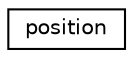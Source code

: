 digraph "Graphical Class Hierarchy"
{
 // INTERACTIVE_SVG=YES
 // LATEX_PDF_SIZE
  edge [fontname="Helvetica",fontsize="10",labelfontname="Helvetica",labelfontsize="10"];
  node [fontname="Helvetica",fontsize="10",shape=record];
  rankdir="LR";
  Node0 [label="position",height=0.2,width=0.4,color="black", fillcolor="white", style="filled",URL="$dd/d91/classposition.html",tooltip=" "];
}
